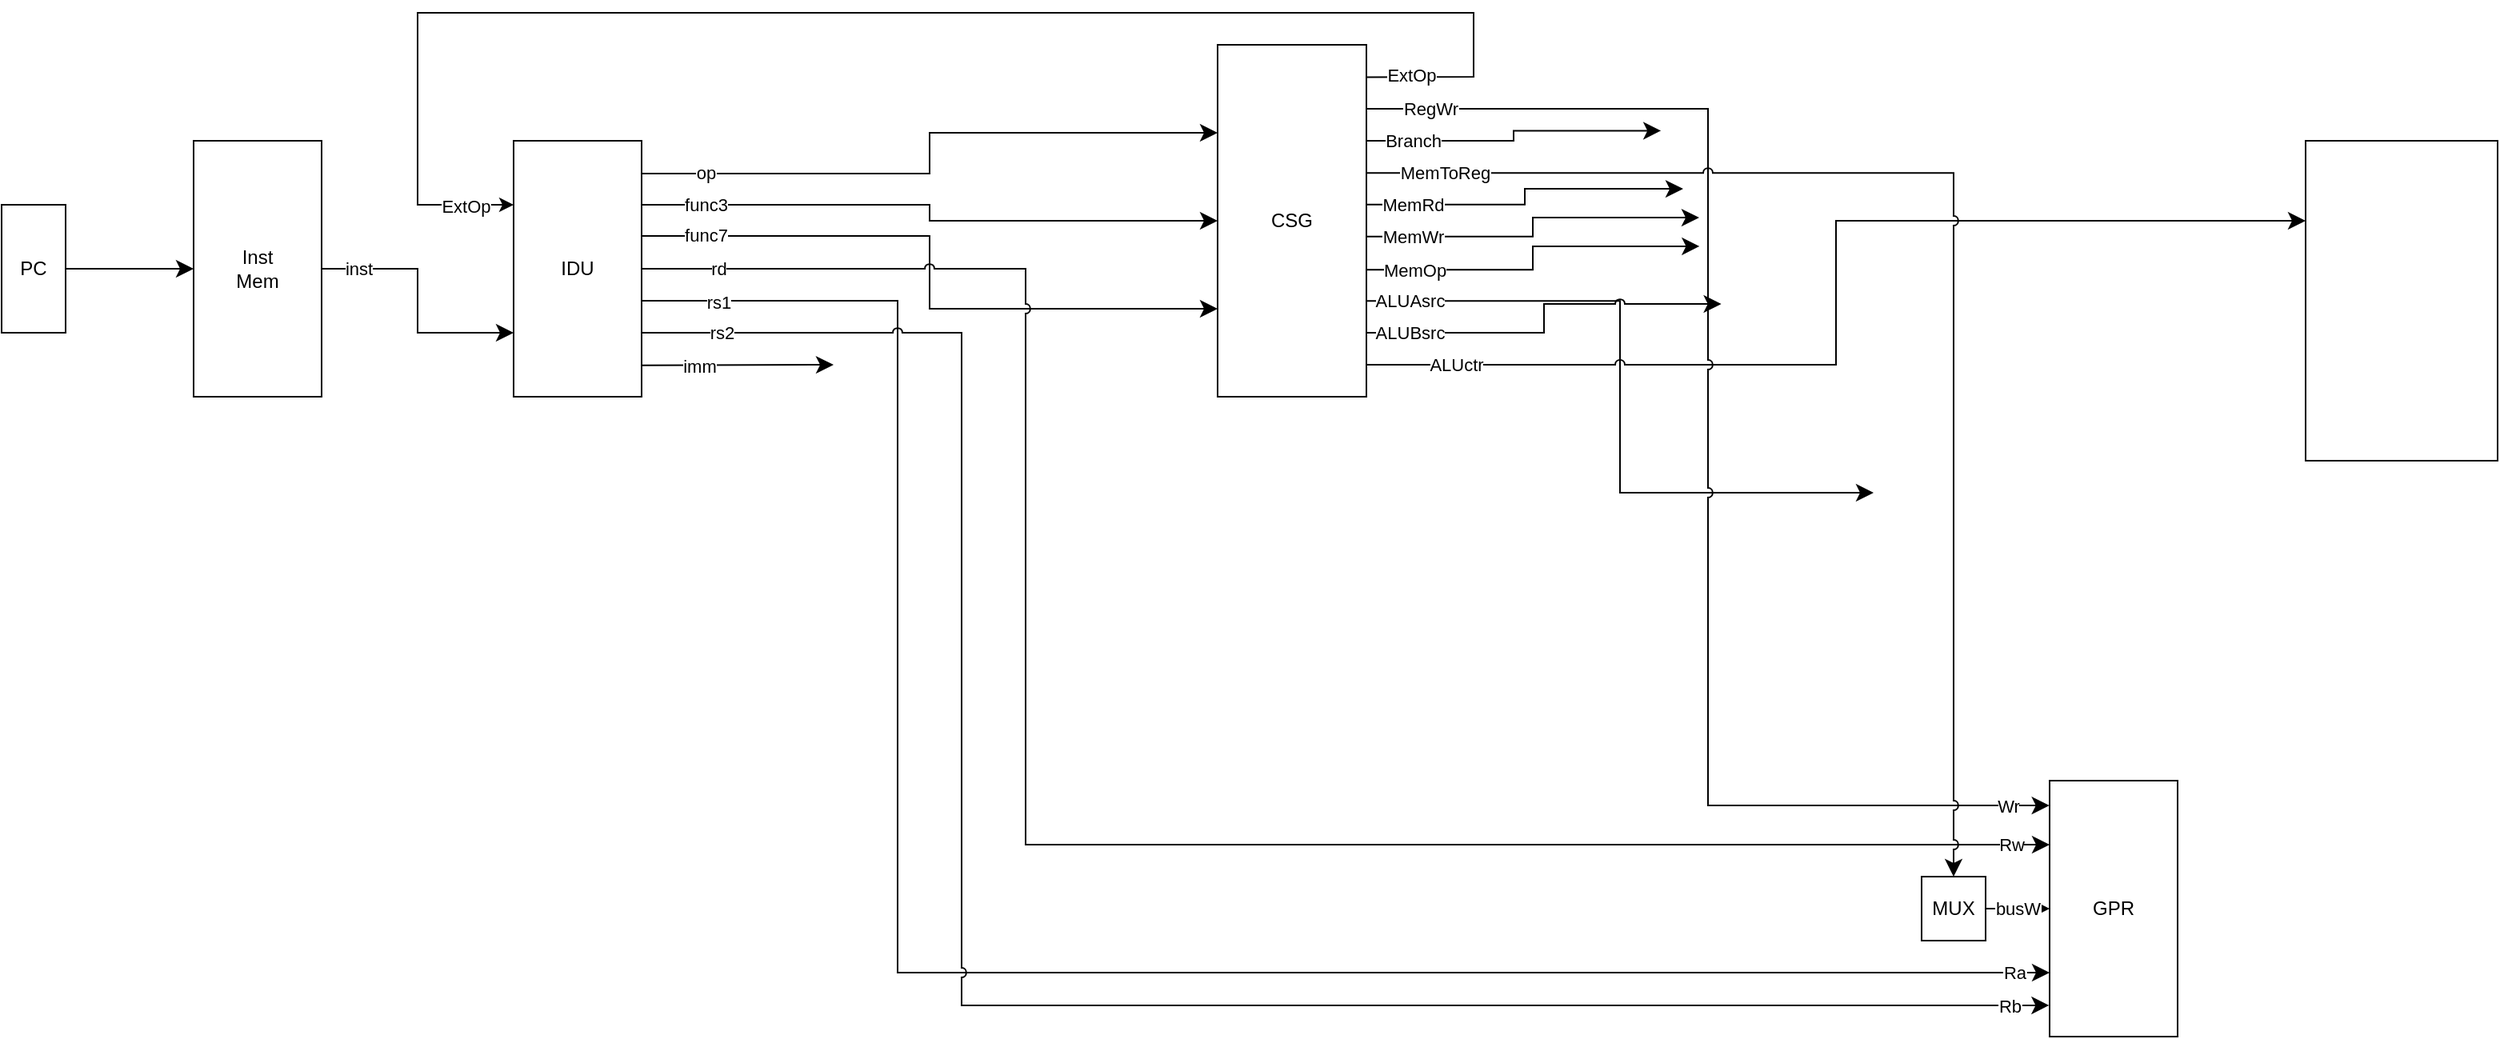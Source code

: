 <mxfile>
    <diagram id="x0bvyTz3IP6imU9-IcpK" name="Page-1">
        <mxGraphModel dx="1251" dy="1016" grid="1" gridSize="10" guides="1" tooltips="1" connect="1" arrows="1" fold="1" page="1" pageScale="1" pageWidth="827" pageHeight="1169" math="0" shadow="0">
            <root>
                <mxCell id="0"/>
                <mxCell id="1" parent="0"/>
                <mxCell id="2" value="PC" style="rounded=0;whiteSpace=wrap;html=1;" vertex="1" parent="1">
                    <mxGeometry x="120" y="280" width="40" height="80" as="geometry"/>
                </mxCell>
                <mxCell id="3" value="Inst&lt;br&gt;Mem" style="rounded=0;whiteSpace=wrap;html=1;" vertex="1" parent="1">
                    <mxGeometry x="240" y="240" width="80" height="160" as="geometry"/>
                </mxCell>
                <mxCell id="4" value="" style="edgeStyle=elbowEdgeStyle;elbow=horizontal;endArrow=classic;html=1;curved=0;rounded=0;endSize=8;startSize=8;exitX=1;exitY=0.5;exitDx=0;exitDy=0;entryX=0;entryY=0.5;entryDx=0;entryDy=0;" edge="1" parent="1" source="2" target="3">
                    <mxGeometry width="50" height="50" relative="1" as="geometry">
                        <mxPoint x="130" y="400" as="sourcePoint"/>
                        <mxPoint x="180" y="350" as="targetPoint"/>
                    </mxGeometry>
                </mxCell>
                <mxCell id="5" value="" style="edgeStyle=elbowEdgeStyle;elbow=horizontal;endArrow=classic;html=1;curved=0;rounded=0;endSize=8;startSize=8;exitX=1;exitY=0.5;exitDx=0;exitDy=0;entryX=0;entryY=0.75;entryDx=0;entryDy=0;" edge="1" parent="1" source="3" target="7">
                    <mxGeometry width="50" height="50" relative="1" as="geometry">
                        <mxPoint x="460" y="550" as="sourcePoint"/>
                        <mxPoint x="450" y="380" as="targetPoint"/>
                    </mxGeometry>
                </mxCell>
                <mxCell id="6" value="inst" style="edgeLabel;html=1;align=center;verticalAlign=middle;resizable=0;points=[];rounded=0;" vertex="1" connectable="0" parent="5">
                    <mxGeometry x="-0.854" y="-1" relative="1" as="geometry">
                        <mxPoint x="11" y="-1" as="offset"/>
                    </mxGeometry>
                </mxCell>
                <mxCell id="7" value="IDU" style="rounded=0;whiteSpace=wrap;html=1;" vertex="1" parent="1">
                    <mxGeometry x="440" y="240" width="80" height="160" as="geometry"/>
                </mxCell>
                <mxCell id="8" value="" style="edgeStyle=elbowEdgeStyle;elbow=horizontal;endArrow=classic;html=1;curved=0;rounded=0;endSize=8;startSize=8;fontFamily=Helvetica;fontSize=11;fontColor=default;align=center;strokeColor=default;exitX=1.004;exitY=0.128;exitDx=0;exitDy=0;exitPerimeter=0;entryX=0;entryY=0.25;entryDx=0;entryDy=0;comic=0;jumpStyle=arc;" edge="1" parent="1" source="7" target="25">
                    <mxGeometry width="50" height="50" relative="1" as="geometry">
                        <mxPoint x="530" y="260" as="sourcePoint"/>
                        <mxPoint x="760" y="240" as="targetPoint"/>
                    </mxGeometry>
                </mxCell>
                <mxCell id="14" value="op" style="edgeLabel;html=1;align=center;verticalAlign=middle;resizable=0;points=[];rounded=0;" vertex="1" connectable="0" parent="8">
                    <mxGeometry x="-0.769" y="1" relative="1" as="geometry">
                        <mxPoint x="-5" as="offset"/>
                    </mxGeometry>
                </mxCell>
                <mxCell id="12" value="" style="edgeStyle=elbowEdgeStyle;elbow=horizontal;endArrow=classic;html=1;curved=0;rounded=0;endSize=8;startSize=8;fontFamily=Helvetica;fontSize=11;fontColor=default;align=center;strokeColor=default;exitX=1;exitY=0.25;exitDx=0;exitDy=0;entryX=0;entryY=0.5;entryDx=0;entryDy=0;jumpStyle=arc;" edge="1" parent="1" source="7" target="25">
                    <mxGeometry width="50" height="50" relative="1" as="geometry">
                        <mxPoint x="590" y="380" as="sourcePoint"/>
                        <mxPoint x="740" y="280" as="targetPoint"/>
                    </mxGeometry>
                </mxCell>
                <mxCell id="15" value="func3" style="edgeLabel;html=1;align=center;verticalAlign=middle;resizable=0;points=[];rounded=0;" vertex="1" connectable="0" parent="12">
                    <mxGeometry x="-0.769" relative="1" as="geometry">
                        <mxPoint x="-3" as="offset"/>
                    </mxGeometry>
                </mxCell>
                <mxCell id="13" value="" style="edgeStyle=elbowEdgeStyle;elbow=horizontal;endArrow=classic;html=1;curved=0;rounded=0;endSize=8;startSize=8;fontFamily=Helvetica;fontSize=11;fontColor=default;align=center;strokeColor=default;exitX=1.002;exitY=0.372;exitDx=0;exitDy=0;exitPerimeter=0;entryX=0;entryY=0.75;entryDx=0;entryDy=0;jumpStyle=arc;" edge="1" parent="1" source="7" target="25">
                    <mxGeometry width="50" height="50" relative="1" as="geometry">
                        <mxPoint x="530" y="300" as="sourcePoint"/>
                        <mxPoint x="770" y="370" as="targetPoint"/>
                    </mxGeometry>
                </mxCell>
                <mxCell id="16" value="func7" style="edgeLabel;html=1;align=center;verticalAlign=middle;resizable=0;points=[];rounded=0;" vertex="1" connectable="0" parent="13">
                    <mxGeometry x="-0.732" y="1" relative="1" as="geometry">
                        <mxPoint x="-15" as="offset"/>
                    </mxGeometry>
                </mxCell>
                <mxCell id="17" value="" style="edgeStyle=elbowEdgeStyle;elbow=horizontal;endArrow=classic;html=1;curved=0;rounded=0;endSize=8;startSize=8;fontFamily=Helvetica;fontSize=11;fontColor=default;align=center;strokeColor=default;entryX=0;entryY=0.25;entryDx=0;entryDy=0;jumpStyle=arc;" edge="1" parent="1" target="51">
                    <mxGeometry width="50" height="50" relative="1" as="geometry">
                        <mxPoint x="520" y="320" as="sourcePoint"/>
                        <mxPoint x="1190" y="610" as="targetPoint"/>
                        <Array as="points">
                            <mxPoint x="760" y="460"/>
                        </Array>
                    </mxGeometry>
                </mxCell>
                <mxCell id="21" value="rd" style="edgeLabel;html=1;align=center;verticalAlign=middle;resizable=0;points=[];rounded=0;" vertex="1" connectable="0" parent="17">
                    <mxGeometry x="-0.79" relative="1" as="geometry">
                        <mxPoint x="-82" as="offset"/>
                    </mxGeometry>
                </mxCell>
                <mxCell id="55" value="Rw" style="edgeLabel;html=1;align=center;verticalAlign=middle;resizable=0;points=[];rounded=0;" vertex="1" connectable="0" parent="17">
                    <mxGeometry x="0.961" relative="1" as="geometry">
                        <mxPoint as="offset"/>
                    </mxGeometry>
                </mxCell>
                <mxCell id="18" value="" style="edgeStyle=elbowEdgeStyle;elbow=horizontal;endArrow=classic;html=1;curved=0;rounded=0;endSize=8;startSize=8;fontFamily=Helvetica;fontSize=11;fontColor=default;align=center;strokeColor=default;exitX=1;exitY=0.625;exitDx=0;exitDy=0;exitPerimeter=0;jumpStyle=arc;entryX=0;entryY=0.75;entryDx=0;entryDy=0;" edge="1" parent="1" source="7" target="51">
                    <mxGeometry width="50" height="50" relative="1" as="geometry">
                        <mxPoint x="540" y="340" as="sourcePoint"/>
                        <mxPoint x="950" y="660" as="targetPoint"/>
                        <Array as="points">
                            <mxPoint x="680" y="480"/>
                        </Array>
                    </mxGeometry>
                </mxCell>
                <mxCell id="22" value="rs1" style="edgeLabel;html=1;align=center;verticalAlign=middle;resizable=0;points=[];rounded=0;" vertex="1" connectable="0" parent="18">
                    <mxGeometry x="-0.794" y="-1" relative="1" as="geometry">
                        <mxPoint x="-86" as="offset"/>
                    </mxGeometry>
                </mxCell>
                <mxCell id="57" value="Ra" style="edgeLabel;html=1;align=center;verticalAlign=middle;resizable=0;points=[];rounded=0;" vertex="1" connectable="0" parent="18">
                    <mxGeometry x="0.965" relative="1" as="geometry">
                        <mxPoint as="offset"/>
                    </mxGeometry>
                </mxCell>
                <mxCell id="19" value="" style="edgeStyle=elbowEdgeStyle;elbow=horizontal;endArrow=classic;html=1;curved=0;rounded=0;endSize=8;startSize=8;fontFamily=Helvetica;fontSize=11;fontColor=default;align=center;strokeColor=default;exitX=1;exitY=0.75;exitDx=0;exitDy=0;jumpStyle=arc;entryX=-0.004;entryY=0.878;entryDx=0;entryDy=0;entryPerimeter=0;" edge="1" parent="1" source="7" target="51">
                    <mxGeometry width="50" height="50" relative="1" as="geometry">
                        <mxPoint x="530" y="360" as="sourcePoint"/>
                        <mxPoint x="1230" y="710" as="targetPoint"/>
                        <Array as="points">
                            <mxPoint x="720" y="550"/>
                        </Array>
                    </mxGeometry>
                </mxCell>
                <mxCell id="23" value="rs2" style="edgeLabel;html=1;align=center;verticalAlign=middle;resizable=0;points=[];rounded=0;" vertex="1" connectable="0" parent="19">
                    <mxGeometry x="-0.776" relative="1" as="geometry">
                        <mxPoint x="-96" as="offset"/>
                    </mxGeometry>
                </mxCell>
                <mxCell id="58" value="Rb" style="edgeLabel;html=1;align=center;verticalAlign=middle;resizable=0;points=[];rounded=0;" vertex="1" connectable="0" parent="19">
                    <mxGeometry x="0.962" relative="1" as="geometry">
                        <mxPoint as="offset"/>
                    </mxGeometry>
                </mxCell>
                <mxCell id="20" value="" style="edgeStyle=elbowEdgeStyle;elbow=horizontal;endArrow=classic;html=1;curved=0;rounded=0;endSize=8;startSize=8;fontFamily=Helvetica;fontSize=11;fontColor=default;align=center;strokeColor=default;exitX=0.998;exitY=0.877;exitDx=0;exitDy=0;exitPerimeter=0;jumpStyle=arc;" edge="1" parent="1" source="7">
                    <mxGeometry width="50" height="50" relative="1" as="geometry">
                        <mxPoint x="530" y="380" as="sourcePoint"/>
                        <mxPoint x="640" y="380" as="targetPoint"/>
                    </mxGeometry>
                </mxCell>
                <mxCell id="24" value="imm" style="edgeLabel;html=1;align=center;verticalAlign=middle;resizable=0;points=[];rounded=0;" vertex="1" connectable="0" parent="20">
                    <mxGeometry x="-0.762" relative="1" as="geometry">
                        <mxPoint x="21" as="offset"/>
                    </mxGeometry>
                </mxCell>
                <mxCell id="25" value="CSG" style="rounded=0;whiteSpace=wrap;html=1;" vertex="1" parent="1">
                    <mxGeometry x="880" y="180" width="93" height="220" as="geometry"/>
                </mxCell>
                <mxCell id="28" value="" style="endArrow=classic;html=1;comic=0;jumpStyle=arc;exitX=1.005;exitY=0.092;exitDx=0;exitDy=0;exitPerimeter=0;entryX=0;entryY=0.25;entryDx=0;entryDy=0;rounded=0;" edge="1" parent="1" source="25" target="7">
                    <mxGeometry width="50" height="50" relative="1" as="geometry">
                        <mxPoint x="1020" y="230" as="sourcePoint"/>
                        <mxPoint x="390" y="190" as="targetPoint"/>
                        <Array as="points">
                            <mxPoint x="1040" y="200"/>
                            <mxPoint x="1040" y="160"/>
                            <mxPoint x="380" y="160"/>
                            <mxPoint x="380" y="280"/>
                        </Array>
                    </mxGeometry>
                </mxCell>
                <mxCell id="29" value="ExtOp" style="edgeLabel;html=1;align=center;verticalAlign=middle;resizable=0;points=[];rounded=0;" vertex="1" connectable="0" parent="28">
                    <mxGeometry x="-0.958" y="1" relative="1" as="geometry">
                        <mxPoint x="7" as="offset"/>
                    </mxGeometry>
                </mxCell>
                <mxCell id="30" value="ExtOp" style="edgeLabel;html=1;align=center;verticalAlign=middle;resizable=0;points=[];rounded=0;" vertex="1" connectable="0" parent="28">
                    <mxGeometry x="0.942" y="-1" relative="1" as="geometry">
                        <mxPoint x="-3" as="offset"/>
                    </mxGeometry>
                </mxCell>
                <mxCell id="33" value="" style="edgeStyle=elbowEdgeStyle;elbow=horizontal;endArrow=classic;html=1;curved=0;rounded=0;endSize=8;startSize=8;comic=0;jumpStyle=arc;exitX=1.001;exitY=0.273;exitDx=0;exitDy=0;exitPerimeter=0;" edge="1" parent="1" source="25">
                    <mxGeometry width="50" height="50" relative="1" as="geometry">
                        <mxPoint x="973.186" y="240.22" as="sourcePoint"/>
                        <mxPoint x="1157.09" y="233.72" as="targetPoint"/>
                    </mxGeometry>
                </mxCell>
                <mxCell id="34" value="Branch" style="edgeLabel;html=1;align=center;verticalAlign=middle;resizable=0;points=[];rounded=0;" vertex="1" connectable="0" parent="33">
                    <mxGeometry x="-0.676" relative="1" as="geometry">
                        <mxPoint x="-2" as="offset"/>
                    </mxGeometry>
                </mxCell>
                <mxCell id="37" value="" style="edgeStyle=elbowEdgeStyle;elbow=horizontal;endArrow=classic;html=1;curved=0;rounded=0;endSize=8;startSize=8;comic=0;jumpStyle=arc;exitX=1.002;exitY=0.454;exitDx=0;exitDy=0;exitPerimeter=0;" edge="1" parent="1" source="25">
                    <mxGeometry width="50" height="50" relative="1" as="geometry">
                        <mxPoint x="980" y="280" as="sourcePoint"/>
                        <mxPoint x="1170.99" y="270.06" as="targetPoint"/>
                    </mxGeometry>
                </mxCell>
                <mxCell id="38" value="MemRd" style="edgeLabel;html=1;align=center;verticalAlign=middle;resizable=0;points=[];rounded=0;" vertex="1" connectable="0" parent="37">
                    <mxGeometry x="-0.676" relative="1" as="geometry">
                        <mxPoint x="-5" as="offset"/>
                    </mxGeometry>
                </mxCell>
                <mxCell id="39" value="" style="edgeStyle=elbowEdgeStyle;elbow=horizontal;endArrow=classic;html=1;curved=0;rounded=0;endSize=8;startSize=8;comic=0;jumpStyle=arc;exitX=1.004;exitY=0.545;exitDx=0;exitDy=0;exitPerimeter=0;" edge="1" parent="1" source="25">
                    <mxGeometry width="50" height="50" relative="1" as="geometry">
                        <mxPoint x="972.814" y="300" as="sourcePoint"/>
                        <mxPoint x="1180.99" y="288.06" as="targetPoint"/>
                    </mxGeometry>
                </mxCell>
                <mxCell id="40" value="MemWr" style="edgeLabel;html=1;align=center;verticalAlign=middle;resizable=0;points=[];rounded=0;" vertex="1" connectable="0" parent="39">
                    <mxGeometry x="-0.676" relative="1" as="geometry">
                        <mxPoint x="-7" as="offset"/>
                    </mxGeometry>
                </mxCell>
                <mxCell id="41" value="" style="edgeStyle=elbowEdgeStyle;elbow=horizontal;endArrow=classic;html=1;curved=0;rounded=0;endSize=8;startSize=8;comic=0;jumpStyle=arc;exitX=1.003;exitY=0.639;exitDx=0;exitDy=0;exitPerimeter=0;" edge="1" parent="1" source="25">
                    <mxGeometry width="50" height="50" relative="1" as="geometry">
                        <mxPoint x="973.093" y="320.22" as="sourcePoint"/>
                        <mxPoint x="1181.18" y="305.96" as="targetPoint"/>
                    </mxGeometry>
                </mxCell>
                <mxCell id="42" value="MemOp" style="edgeLabel;html=1;align=center;verticalAlign=middle;resizable=0;points=[];rounded=0;" vertex="1" connectable="0" parent="41">
                    <mxGeometry x="-0.676" relative="1" as="geometry">
                        <mxPoint x="-7" as="offset"/>
                    </mxGeometry>
                </mxCell>
                <mxCell id="43" value="" style="edgeStyle=elbowEdgeStyle;elbow=horizontal;endArrow=classic;html=1;curved=0;rounded=0;endSize=8;startSize=8;comic=0;jumpStyle=arc;exitX=1.002;exitY=0.728;exitDx=0;exitDy=0;exitPerimeter=0;" edge="1" parent="1" source="25">
                    <mxGeometry width="50" height="50" relative="1" as="geometry">
                        <mxPoint x="973.279" y="339.88" as="sourcePoint"/>
                        <mxPoint x="1290" y="460" as="targetPoint"/>
                    </mxGeometry>
                </mxCell>
                <mxCell id="44" value="ALUAsrc" style="edgeLabel;html=1;align=center;verticalAlign=middle;resizable=0;points=[];rounded=0;" vertex="1" connectable="0" parent="43">
                    <mxGeometry x="-0.676" relative="1" as="geometry">
                        <mxPoint x="-44" as="offset"/>
                    </mxGeometry>
                </mxCell>
                <mxCell id="45" value="" style="edgeStyle=elbowEdgeStyle;elbow=horizontal;endArrow=classic;html=1;curved=0;rounded=0;endSize=8;startSize=8;comic=0;jumpStyle=arc;exitX=0.999;exitY=0.818;exitDx=0;exitDy=0;exitPerimeter=0;" edge="1" parent="1" source="25">
                    <mxGeometry width="50" height="50" relative="1" as="geometry">
                        <mxPoint x="972.628" y="360" as="sourcePoint"/>
                        <mxPoint x="1194.81" y="342" as="targetPoint"/>
                    </mxGeometry>
                </mxCell>
                <mxCell id="46" value="ALUBsrc" style="edgeLabel;html=1;align=center;verticalAlign=middle;resizable=0;points=[];rounded=0;" vertex="1" connectable="0" parent="45">
                    <mxGeometry x="-0.676" relative="1" as="geometry">
                        <mxPoint x="-12" as="offset"/>
                    </mxGeometry>
                </mxCell>
                <mxCell id="47" value="" style="edgeStyle=elbowEdgeStyle;elbow=horizontal;endArrow=classic;html=1;curved=0;rounded=0;endSize=8;startSize=8;comic=0;jumpStyle=arc;exitX=1.001;exitY=0.909;exitDx=0;exitDy=0;exitPerimeter=0;entryX=0;entryY=0.25;entryDx=0;entryDy=0;" edge="1" parent="1" source="25" target="49">
                    <mxGeometry width="50" height="50" relative="1" as="geometry">
                        <mxPoint x="979.997" y="379.96" as="sourcePoint"/>
                        <mxPoint x="1201.9" y="362" as="targetPoint"/>
                    </mxGeometry>
                </mxCell>
                <mxCell id="48" value="ALUctr" style="edgeLabel;html=1;align=center;verticalAlign=middle;resizable=0;points=[];rounded=0;" vertex="1" connectable="0" parent="47">
                    <mxGeometry x="-0.676" relative="1" as="geometry">
                        <mxPoint x="-54" as="offset"/>
                    </mxGeometry>
                </mxCell>
                <mxCell id="49" value="" style="rounded=0;whiteSpace=wrap;html=1;" vertex="1" parent="1">
                    <mxGeometry x="1560" y="240" width="120" height="200" as="geometry"/>
                </mxCell>
                <mxCell id="51" value="GPR" style="rounded=0;whiteSpace=wrap;html=1;" vertex="1" parent="1">
                    <mxGeometry x="1400" y="640" width="80" height="160" as="geometry"/>
                </mxCell>
                <mxCell id="31" value="" style="edgeStyle=elbowEdgeStyle;elbow=horizontal;endArrow=classic;html=1;curved=0;rounded=0;endSize=8;startSize=8;comic=0;jumpStyle=arc;exitX=1.004;exitY=0.182;exitDx=0;exitDy=0;exitPerimeter=0;entryX=-0.002;entryY=0.097;entryDx=0;entryDy=0;entryPerimeter=0;" edge="1" parent="1" source="25" target="51">
                    <mxGeometry width="50" height="50" relative="1" as="geometry">
                        <mxPoint x="973.465" y="220" as="sourcePoint"/>
                        <mxPoint x="1190" y="580" as="targetPoint"/>
                    </mxGeometry>
                </mxCell>
                <mxCell id="32" value="RegWr" style="edgeLabel;html=1;align=center;verticalAlign=middle;resizable=0;points=[];rounded=0;" vertex="1" connectable="0" parent="31">
                    <mxGeometry x="-0.676" relative="1" as="geometry">
                        <mxPoint x="-100" as="offset"/>
                    </mxGeometry>
                </mxCell>
                <mxCell id="54" value="Wr" style="edgeLabel;html=1;align=center;verticalAlign=middle;resizable=0;points=[];rounded=0;" vertex="1" connectable="0" parent="31">
                    <mxGeometry x="0.943" relative="1" as="geometry">
                        <mxPoint x="-2" as="offset"/>
                    </mxGeometry>
                </mxCell>
                <mxCell id="52" value="MUX" style="rounded=0;whiteSpace=wrap;html=1;" vertex="1" parent="1">
                    <mxGeometry x="1320" y="700" width="40" height="40" as="geometry"/>
                </mxCell>
                <mxCell id="53" value="" style="endArrow=classic;html=1;comic=0;jumpStyle=arc;exitX=1;exitY=0.5;exitDx=0;exitDy=0;entryX=0;entryY=0.5;entryDx=0;entryDy=0;rounded=0;" edge="1" parent="1" source="52" target="51">
                    <mxGeometry width="50" height="50" relative="1" as="geometry">
                        <mxPoint x="1410" y="740" as="sourcePoint"/>
                        <mxPoint x="1460" y="690" as="targetPoint"/>
                    </mxGeometry>
                </mxCell>
                <mxCell id="56" value="busW" style="edgeLabel;html=1;align=center;verticalAlign=middle;resizable=0;points=[];rounded=0;" vertex="1" connectable="0" parent="53">
                    <mxGeometry x="0.206" relative="1" as="geometry">
                        <mxPoint x="-4" as="offset"/>
                    </mxGeometry>
                </mxCell>
                <mxCell id="59" value="" style="edgeStyle=segmentEdgeStyle;endArrow=classic;html=1;curved=0;rounded=0;endSize=8;startSize=8;comic=0;jumpStyle=arc;exitX=0.999;exitY=0.364;exitDx=0;exitDy=0;exitPerimeter=0;entryX=0.5;entryY=0;entryDx=0;entryDy=0;" edge="1" parent="1" source="25" target="52">
                    <mxGeometry width="50" height="50" relative="1" as="geometry">
                        <mxPoint x="1230" y="490" as="sourcePoint"/>
                        <mxPoint x="1280" y="440" as="targetPoint"/>
                    </mxGeometry>
                </mxCell>
                <mxCell id="60" value="MemToReg" style="edgeLabel;html=1;align=center;verticalAlign=middle;resizable=0;points=[];rounded=0;" vertex="1" connectable="0" parent="59">
                    <mxGeometry x="-0.905" relative="1" as="geometry">
                        <mxPoint x="10" as="offset"/>
                    </mxGeometry>
                </mxCell>
            </root>
        </mxGraphModel>
    </diagram>
</mxfile>